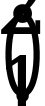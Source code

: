 #java LMPlot ../../../../data/linkage_map/LEPMAP3//05_order_LG3.txt
graph g {
node [fontsize=40,penwidth=4]
edge [penwidth=3]
1[width=0.03333333333333333,height=0.03333333333333333,fixedsize=true]
2[width=0.07453559924999299,height=0.07453559924999299,fixedsize=true]
2--1[]
2--1[]
}
